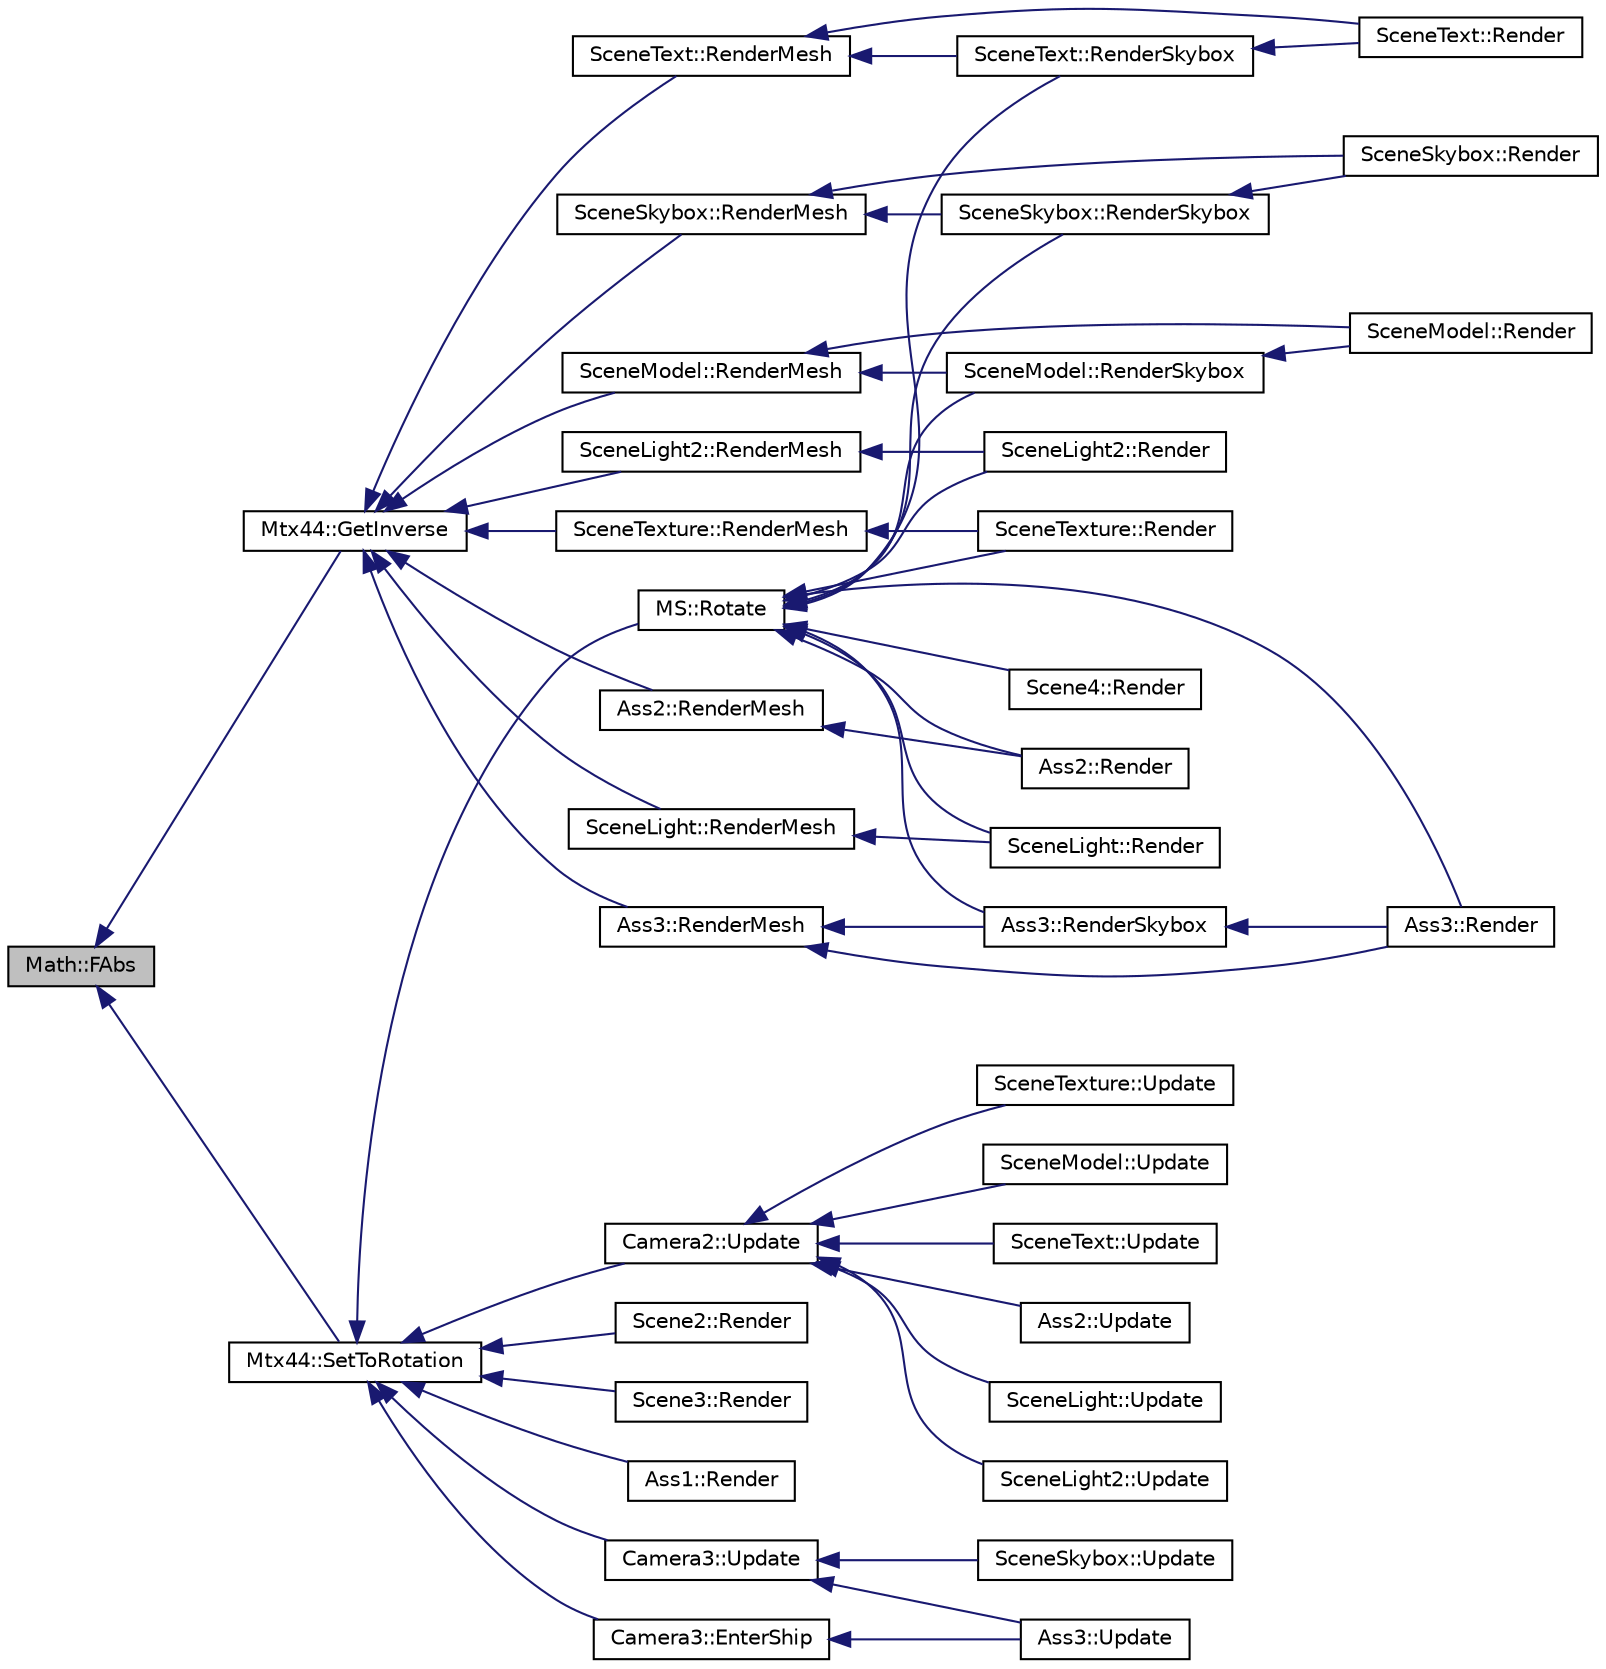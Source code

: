 digraph "Math::FAbs"
{
  bgcolor="transparent";
  edge [fontname="Helvetica",fontsize="10",labelfontname="Helvetica",labelfontsize="10"];
  node [fontname="Helvetica",fontsize="10",shape=record];
  rankdir="LR";
  Node1 [label="Math::FAbs",height=0.2,width=0.4,color="black", fillcolor="grey75", style="filled", fontcolor="black"];
  Node1 -> Node2 [dir="back",color="midnightblue",fontsize="10",style="solid",fontname="Helvetica"];
  Node2 [label="Mtx44::GetInverse",height=0.2,width=0.4,color="black",URL="$classMtx44.html#aac1ba21ddfc5f3c24baa4f58d9c5c256",tooltip="Return a new matrix that is an inverse. "];
  Node2 -> Node3 [dir="back",color="midnightblue",fontsize="10",style="solid",fontname="Helvetica"];
  Node3 [label="SceneLight::RenderMesh",height=0.2,width=0.4,color="black",URL="$classSceneLight.html#a6756d6babfe6f90fa79fba5ef017e6fd"];
  Node3 -> Node4 [dir="back",color="midnightblue",fontsize="10",style="solid",fontname="Helvetica"];
  Node4 [label="SceneLight::Render",height=0.2,width=0.4,color="black",URL="$classSceneLight.html#a9088eb7ba6a1d55ebe9e0094c67281bf"];
  Node2 -> Node5 [dir="back",color="midnightblue",fontsize="10",style="solid",fontname="Helvetica"];
  Node5 [label="SceneLight2::RenderMesh",height=0.2,width=0.4,color="black",URL="$classSceneLight2.html#ad4101ae481deeb2fff1781d1b7bed804"];
  Node5 -> Node6 [dir="back",color="midnightblue",fontsize="10",style="solid",fontname="Helvetica"];
  Node6 [label="SceneLight2::Render",height=0.2,width=0.4,color="black",URL="$classSceneLight2.html#a83a2f8226d9ba88e310291f93675bd81"];
  Node2 -> Node7 [dir="back",color="midnightblue",fontsize="10",style="solid",fontname="Helvetica"];
  Node7 [label="SceneTexture::RenderMesh",height=0.2,width=0.4,color="black",URL="$classSceneTexture.html#a46c3ecd12ac84bfd2c29230d64aeb33b"];
  Node7 -> Node8 [dir="back",color="midnightblue",fontsize="10",style="solid",fontname="Helvetica"];
  Node8 [label="SceneTexture::Render",height=0.2,width=0.4,color="black",URL="$classSceneTexture.html#ad9009aa06a8d335485a624089ef134f3"];
  Node2 -> Node9 [dir="back",color="midnightblue",fontsize="10",style="solid",fontname="Helvetica"];
  Node9 [label="SceneSkybox::RenderMesh",height=0.2,width=0.4,color="black",URL="$classSceneSkybox.html#a0ef65839ece01e183fc5f5f1c24af803"];
  Node9 -> Node10 [dir="back",color="midnightblue",fontsize="10",style="solid",fontname="Helvetica"];
  Node10 [label="SceneSkybox::Render",height=0.2,width=0.4,color="black",URL="$classSceneSkybox.html#a33d6a4f51cef7b2e2086541259e32d4a"];
  Node9 -> Node11 [dir="back",color="midnightblue",fontsize="10",style="solid",fontname="Helvetica"];
  Node11 [label="SceneSkybox::RenderSkybox",height=0.2,width=0.4,color="black",URL="$classSceneSkybox.html#a6538f3d8e280fc1bc425a1e8753c22f7"];
  Node11 -> Node10 [dir="back",color="midnightblue",fontsize="10",style="solid",fontname="Helvetica"];
  Node2 -> Node12 [dir="back",color="midnightblue",fontsize="10",style="solid",fontname="Helvetica"];
  Node12 [label="SceneModel::RenderMesh",height=0.2,width=0.4,color="black",URL="$classSceneModel.html#aa419ebbb2e72b68499727d44d6ef68a4"];
  Node12 -> Node13 [dir="back",color="midnightblue",fontsize="10",style="solid",fontname="Helvetica"];
  Node13 [label="SceneModel::Render",height=0.2,width=0.4,color="black",URL="$classSceneModel.html#a734826f585485bfdd6fa8d1391c55c07"];
  Node12 -> Node14 [dir="back",color="midnightblue",fontsize="10",style="solid",fontname="Helvetica"];
  Node14 [label="SceneModel::RenderSkybox",height=0.2,width=0.4,color="black",URL="$classSceneModel.html#a7b80f3f06dfb53682b3a147c6dff8016"];
  Node14 -> Node13 [dir="back",color="midnightblue",fontsize="10",style="solid",fontname="Helvetica"];
  Node2 -> Node15 [dir="back",color="midnightblue",fontsize="10",style="solid",fontname="Helvetica"];
  Node15 [label="SceneText::RenderMesh",height=0.2,width=0.4,color="black",URL="$classSceneText.html#abfb0e94c3ee5aa622d8844a285701e33"];
  Node15 -> Node16 [dir="back",color="midnightblue",fontsize="10",style="solid",fontname="Helvetica"];
  Node16 [label="SceneText::Render",height=0.2,width=0.4,color="black",URL="$classSceneText.html#aab7d8acab32f8e5ea85d4ca2f3b1b174"];
  Node15 -> Node17 [dir="back",color="midnightblue",fontsize="10",style="solid",fontname="Helvetica"];
  Node17 [label="SceneText::RenderSkybox",height=0.2,width=0.4,color="black",URL="$classSceneText.html#a7f66a1cb3b9ab40f04a5ec86168cebca"];
  Node17 -> Node16 [dir="back",color="midnightblue",fontsize="10",style="solid",fontname="Helvetica"];
  Node2 -> Node18 [dir="back",color="midnightblue",fontsize="10",style="solid",fontname="Helvetica"];
  Node18 [label="Ass2::RenderMesh",height=0.2,width=0.4,color="black",URL="$classAss2.html#a1dd4908940edea490a9a44b21d9fd9e3"];
  Node18 -> Node19 [dir="back",color="midnightblue",fontsize="10",style="solid",fontname="Helvetica"];
  Node19 [label="Ass2::Render",height=0.2,width=0.4,color="black",URL="$classAss2.html#adc8ff297a0e9fcbd66f805cb78a4abf1"];
  Node2 -> Node20 [dir="back",color="midnightblue",fontsize="10",style="solid",fontname="Helvetica"];
  Node20 [label="Ass3::RenderMesh",height=0.2,width=0.4,color="black",URL="$classAss3.html#ac16aa9c197e8e1119729f3ab9f0ad74e"];
  Node20 -> Node21 [dir="back",color="midnightblue",fontsize="10",style="solid",fontname="Helvetica"];
  Node21 [label="Ass3::Render",height=0.2,width=0.4,color="black",URL="$classAss3.html#afca828a847945203143e02c2f78f88a5"];
  Node20 -> Node22 [dir="back",color="midnightblue",fontsize="10",style="solid",fontname="Helvetica"];
  Node22 [label="Ass3::RenderSkybox",height=0.2,width=0.4,color="black",URL="$classAss3.html#a1a271829bf022b28b6d2e545b942471e"];
  Node22 -> Node21 [dir="back",color="midnightblue",fontsize="10",style="solid",fontname="Helvetica"];
  Node1 -> Node23 [dir="back",color="midnightblue",fontsize="10",style="solid",fontname="Helvetica"];
  Node23 [label="Mtx44::SetToRotation",height=0.2,width=0.4,color="black",URL="$classMtx44.html#ac0587ffb5ff9fd58ad5768d28fc06574",tooltip="Set Matrix to a rotation matrix about arbitrary axis. "];
  Node23 -> Node24 [dir="back",color="midnightblue",fontsize="10",style="solid",fontname="Helvetica"];
  Node24 [label="Camera3::EnterShip",height=0.2,width=0.4,color="black",URL="$classCamera3.html#ae93eac4e89faf00c6cdc4ded9ada933e"];
  Node24 -> Node25 [dir="back",color="midnightblue",fontsize="10",style="solid",fontname="Helvetica"];
  Node25 [label="Ass3::Update",height=0.2,width=0.4,color="black",URL="$classAss3.html#a28f626a2bf779594d4902bac37a39b13"];
  Node23 -> Node26 [dir="back",color="midnightblue",fontsize="10",style="solid",fontname="Helvetica"];
  Node26 [label="Scene2::Render",height=0.2,width=0.4,color="black",URL="$classScene2.html#ac035da5e87c59e6b1828ceec8193cea4"];
  Node23 -> Node27 [dir="back",color="midnightblue",fontsize="10",style="solid",fontname="Helvetica"];
  Node27 [label="Scene3::Render",height=0.2,width=0.4,color="black",URL="$classScene3.html#aca22983af978d16e380bf5ca4ceab143"];
  Node23 -> Node28 [dir="back",color="midnightblue",fontsize="10",style="solid",fontname="Helvetica"];
  Node28 [label="Ass1::Render",height=0.2,width=0.4,color="black",URL="$classAss1.html#a2854f303c95cf0905b1f16cad408fc5d"];
  Node23 -> Node29 [dir="back",color="midnightblue",fontsize="10",style="solid",fontname="Helvetica"];
  Node29 [label="MS::Rotate",height=0.2,width=0.4,color="black",URL="$classMS.html#a6ce592114042b920b648bca5519690cd",tooltip="Multiply the top matrix with a rotation matrix based on the following parameters. ..."];
  Node29 -> Node30 [dir="back",color="midnightblue",fontsize="10",style="solid",fontname="Helvetica"];
  Node30 [label="Scene4::Render",height=0.2,width=0.4,color="black",URL="$classScene4.html#aedb8a31e5bde1b6ad9d8127a0ac393da"];
  Node29 -> Node4 [dir="back",color="midnightblue",fontsize="10",style="solid",fontname="Helvetica"];
  Node29 -> Node6 [dir="back",color="midnightblue",fontsize="10",style="solid",fontname="Helvetica"];
  Node29 -> Node8 [dir="back",color="midnightblue",fontsize="10",style="solid",fontname="Helvetica"];
  Node29 -> Node19 [dir="back",color="midnightblue",fontsize="10",style="solid",fontname="Helvetica"];
  Node29 -> Node21 [dir="back",color="midnightblue",fontsize="10",style="solid",fontname="Helvetica"];
  Node29 -> Node11 [dir="back",color="midnightblue",fontsize="10",style="solid",fontname="Helvetica"];
  Node29 -> Node14 [dir="back",color="midnightblue",fontsize="10",style="solid",fontname="Helvetica"];
  Node29 -> Node17 [dir="back",color="midnightblue",fontsize="10",style="solid",fontname="Helvetica"];
  Node29 -> Node22 [dir="back",color="midnightblue",fontsize="10",style="solid",fontname="Helvetica"];
  Node23 -> Node31 [dir="back",color="midnightblue",fontsize="10",style="solid",fontname="Helvetica"];
  Node31 [label="Camera2::Update",height=0.2,width=0.4,color="black",URL="$classCamera2.html#a1a54eeb46692c8806b7abea38a6301f3"];
  Node31 -> Node32 [dir="back",color="midnightblue",fontsize="10",style="solid",fontname="Helvetica"];
  Node32 [label="SceneLight::Update",height=0.2,width=0.4,color="black",URL="$classSceneLight.html#a23681b3a667399752645d5763ddc72a7"];
  Node31 -> Node33 [dir="back",color="midnightblue",fontsize="10",style="solid",fontname="Helvetica"];
  Node33 [label="SceneLight2::Update",height=0.2,width=0.4,color="black",URL="$classSceneLight2.html#ae16bbb986e282708b8d867af762f5503"];
  Node31 -> Node34 [dir="back",color="midnightblue",fontsize="10",style="solid",fontname="Helvetica"];
  Node34 [label="SceneTexture::Update",height=0.2,width=0.4,color="black",URL="$classSceneTexture.html#ae7ca4466bb1a3db856c91d714b655253"];
  Node31 -> Node35 [dir="back",color="midnightblue",fontsize="10",style="solid",fontname="Helvetica"];
  Node35 [label="SceneModel::Update",height=0.2,width=0.4,color="black",URL="$classSceneModel.html#a0b5a6526a56abb67d554990441dee4e7"];
  Node31 -> Node36 [dir="back",color="midnightblue",fontsize="10",style="solid",fontname="Helvetica"];
  Node36 [label="SceneText::Update",height=0.2,width=0.4,color="black",URL="$classSceneText.html#adc1a70bbd23ec1b2236bcb76b557bb3e"];
  Node31 -> Node37 [dir="back",color="midnightblue",fontsize="10",style="solid",fontname="Helvetica"];
  Node37 [label="Ass2::Update",height=0.2,width=0.4,color="black",URL="$classAss2.html#ad3cd03e6f66b37a7e1fd9c5c660babe8"];
  Node23 -> Node38 [dir="back",color="midnightblue",fontsize="10",style="solid",fontname="Helvetica"];
  Node38 [label="Camera3::Update",height=0.2,width=0.4,color="black",URL="$classCamera3.html#acc5d4103826cda6d20b80a0d35eacdbe"];
  Node38 -> Node39 [dir="back",color="midnightblue",fontsize="10",style="solid",fontname="Helvetica"];
  Node39 [label="SceneSkybox::Update",height=0.2,width=0.4,color="black",URL="$classSceneSkybox.html#ada5f05bb035612053bbcbcd2b292552a"];
  Node38 -> Node25 [dir="back",color="midnightblue",fontsize="10",style="solid",fontname="Helvetica"];
}
